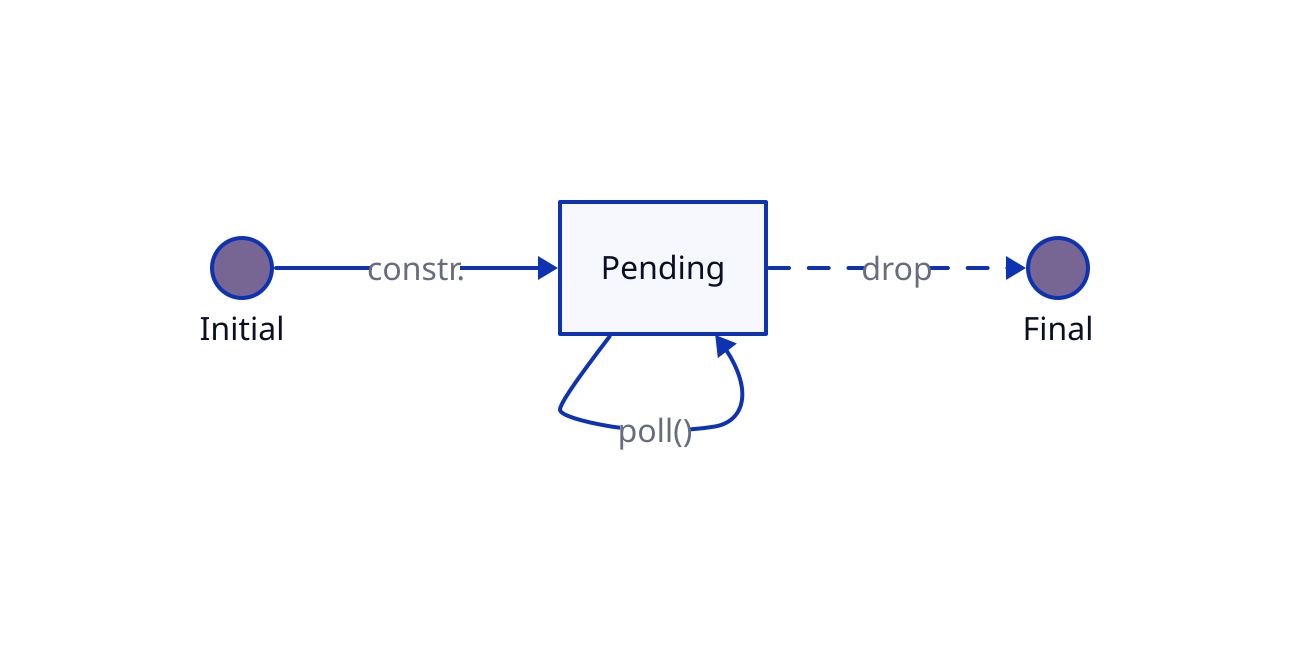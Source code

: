 direction: right
start: "Initial" {
  shape: circle
  width: 30
  height: 30
  style.fill: "#776594"
}
end: "Final" {
  shape: circle
  width: 30
  height: 30
  style.fill: "#776594"
}
Pending: Pending

start -> Pending: constr. {
  direction: down
}
Pending -> Pending: poll()
Pending -> end: drop {
  style.stroke-dash: 5
}
